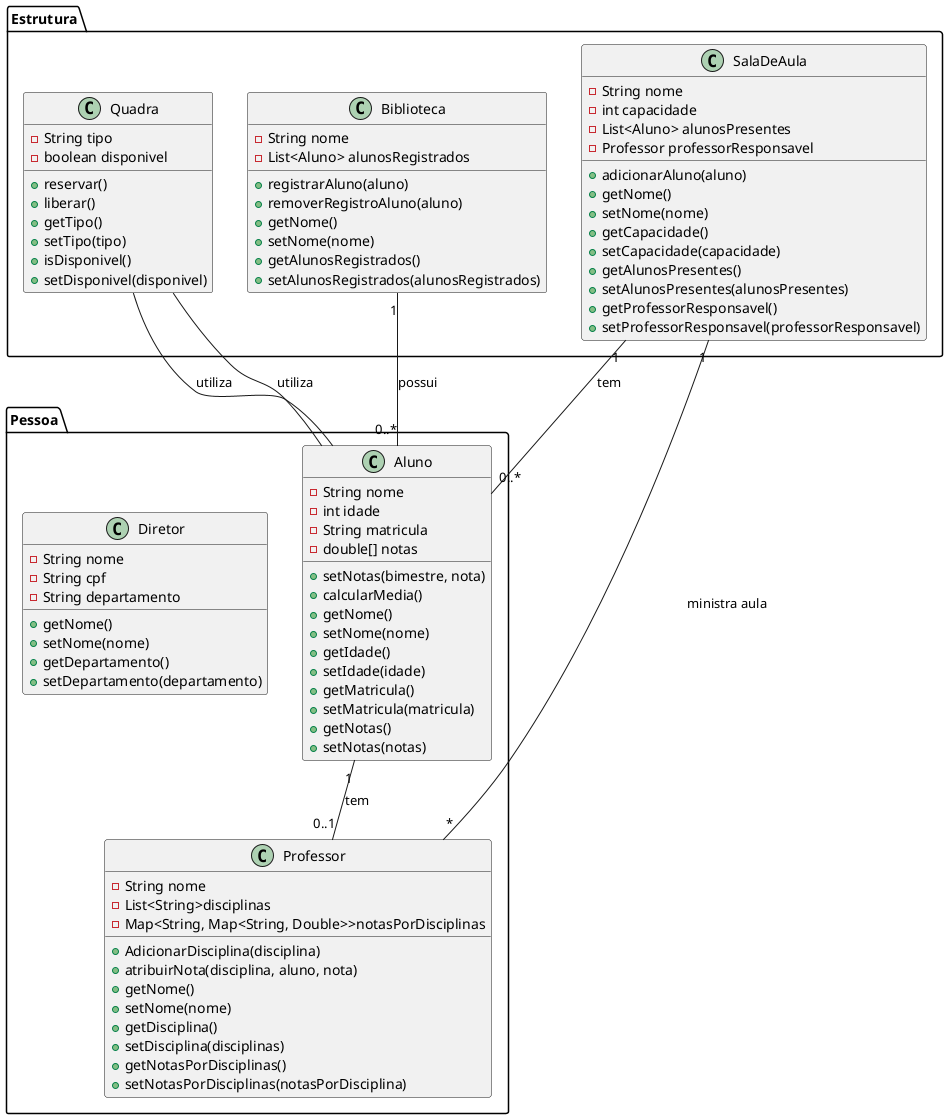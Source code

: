 @startuml diagrama de sistema de escola

package Pessoa {
    class Aluno {
        -String nome
        -int idade
        -String matricula
        -double[] notas

        + setNotas(bimestre, nota)
        + calcularMedia()
        +getNome()
        +setNome(nome)
        +getIdade()
        +setIdade(idade)
        +getMatricula()
        +setMatricula(matricula)
        +getNotas()
        +setNotas(notas)
    }

    class Diretor {
        -String nome
        -String cpf
        -String departamento

        +getNome()
        +setNome(nome)
        +getDepartamento()
        +setDepartamento(departamento)
    }

    class Professor {
        -String nome
        -List<String>disciplinas
        -Map<String, Map<String, Double>>notasPorDisciplinas

        +AdicionarDisciplina(disciplina)
        +atribuirNota(disciplina, aluno, nota)
        +getNome()
        +setNome(nome)
        +getDisciplina()
        +setDisciplina(disciplinas)
        +getNotasPorDisciplinas()
        +setNotasPorDisciplinas(notasPorDisciplina)
    }

}

package Estrutura{
    class Biblioteca{
        -String nome
        -List<Aluno> alunosRegistrados

        +registrarAluno(aluno)
        +removerRegistroAluno(aluno)
        +getNome()
        +setNome(nome)
        +getAlunosRegistrados()
        +setAlunosRegistrados(alunosRegistrados)
    }

    class Quadra{
        -String tipo
        -boolean disponivel

        +reservar()
        +liberar()
        +getTipo()
        +setTipo(tipo)
        +isDisponivel()
        +setDisponivel(disponivel)
    }

    class SalaDeAula{
        -String nome
        -int capacidade
        -List<Aluno> alunosPresentes
        -Professor professorResponsavel

        +adicionarAluno(aluno)
        +getNome()
        +setNome(nome)
        +getCapacidade()
        +setCapacidade(capacidade)
        +getAlunosPresentes()
        +setAlunosPresentes(alunosPresentes)
        +getProfessorResponsavel()
        +setProfessorResponsavel(professorResponsavel)
    }
}

Biblioteca "1" -- "0..*" Aluno : possui
SalaDeAula "1" -- "0..*" Aluno : tem
Professor "*" -- "1" SalaDeAula : ministra aula
Aluno "1" -- "0..1" Professor : tem
Quadra -- Aluno : utiliza
Aluno -- Quadra : utiliza


@enduml
